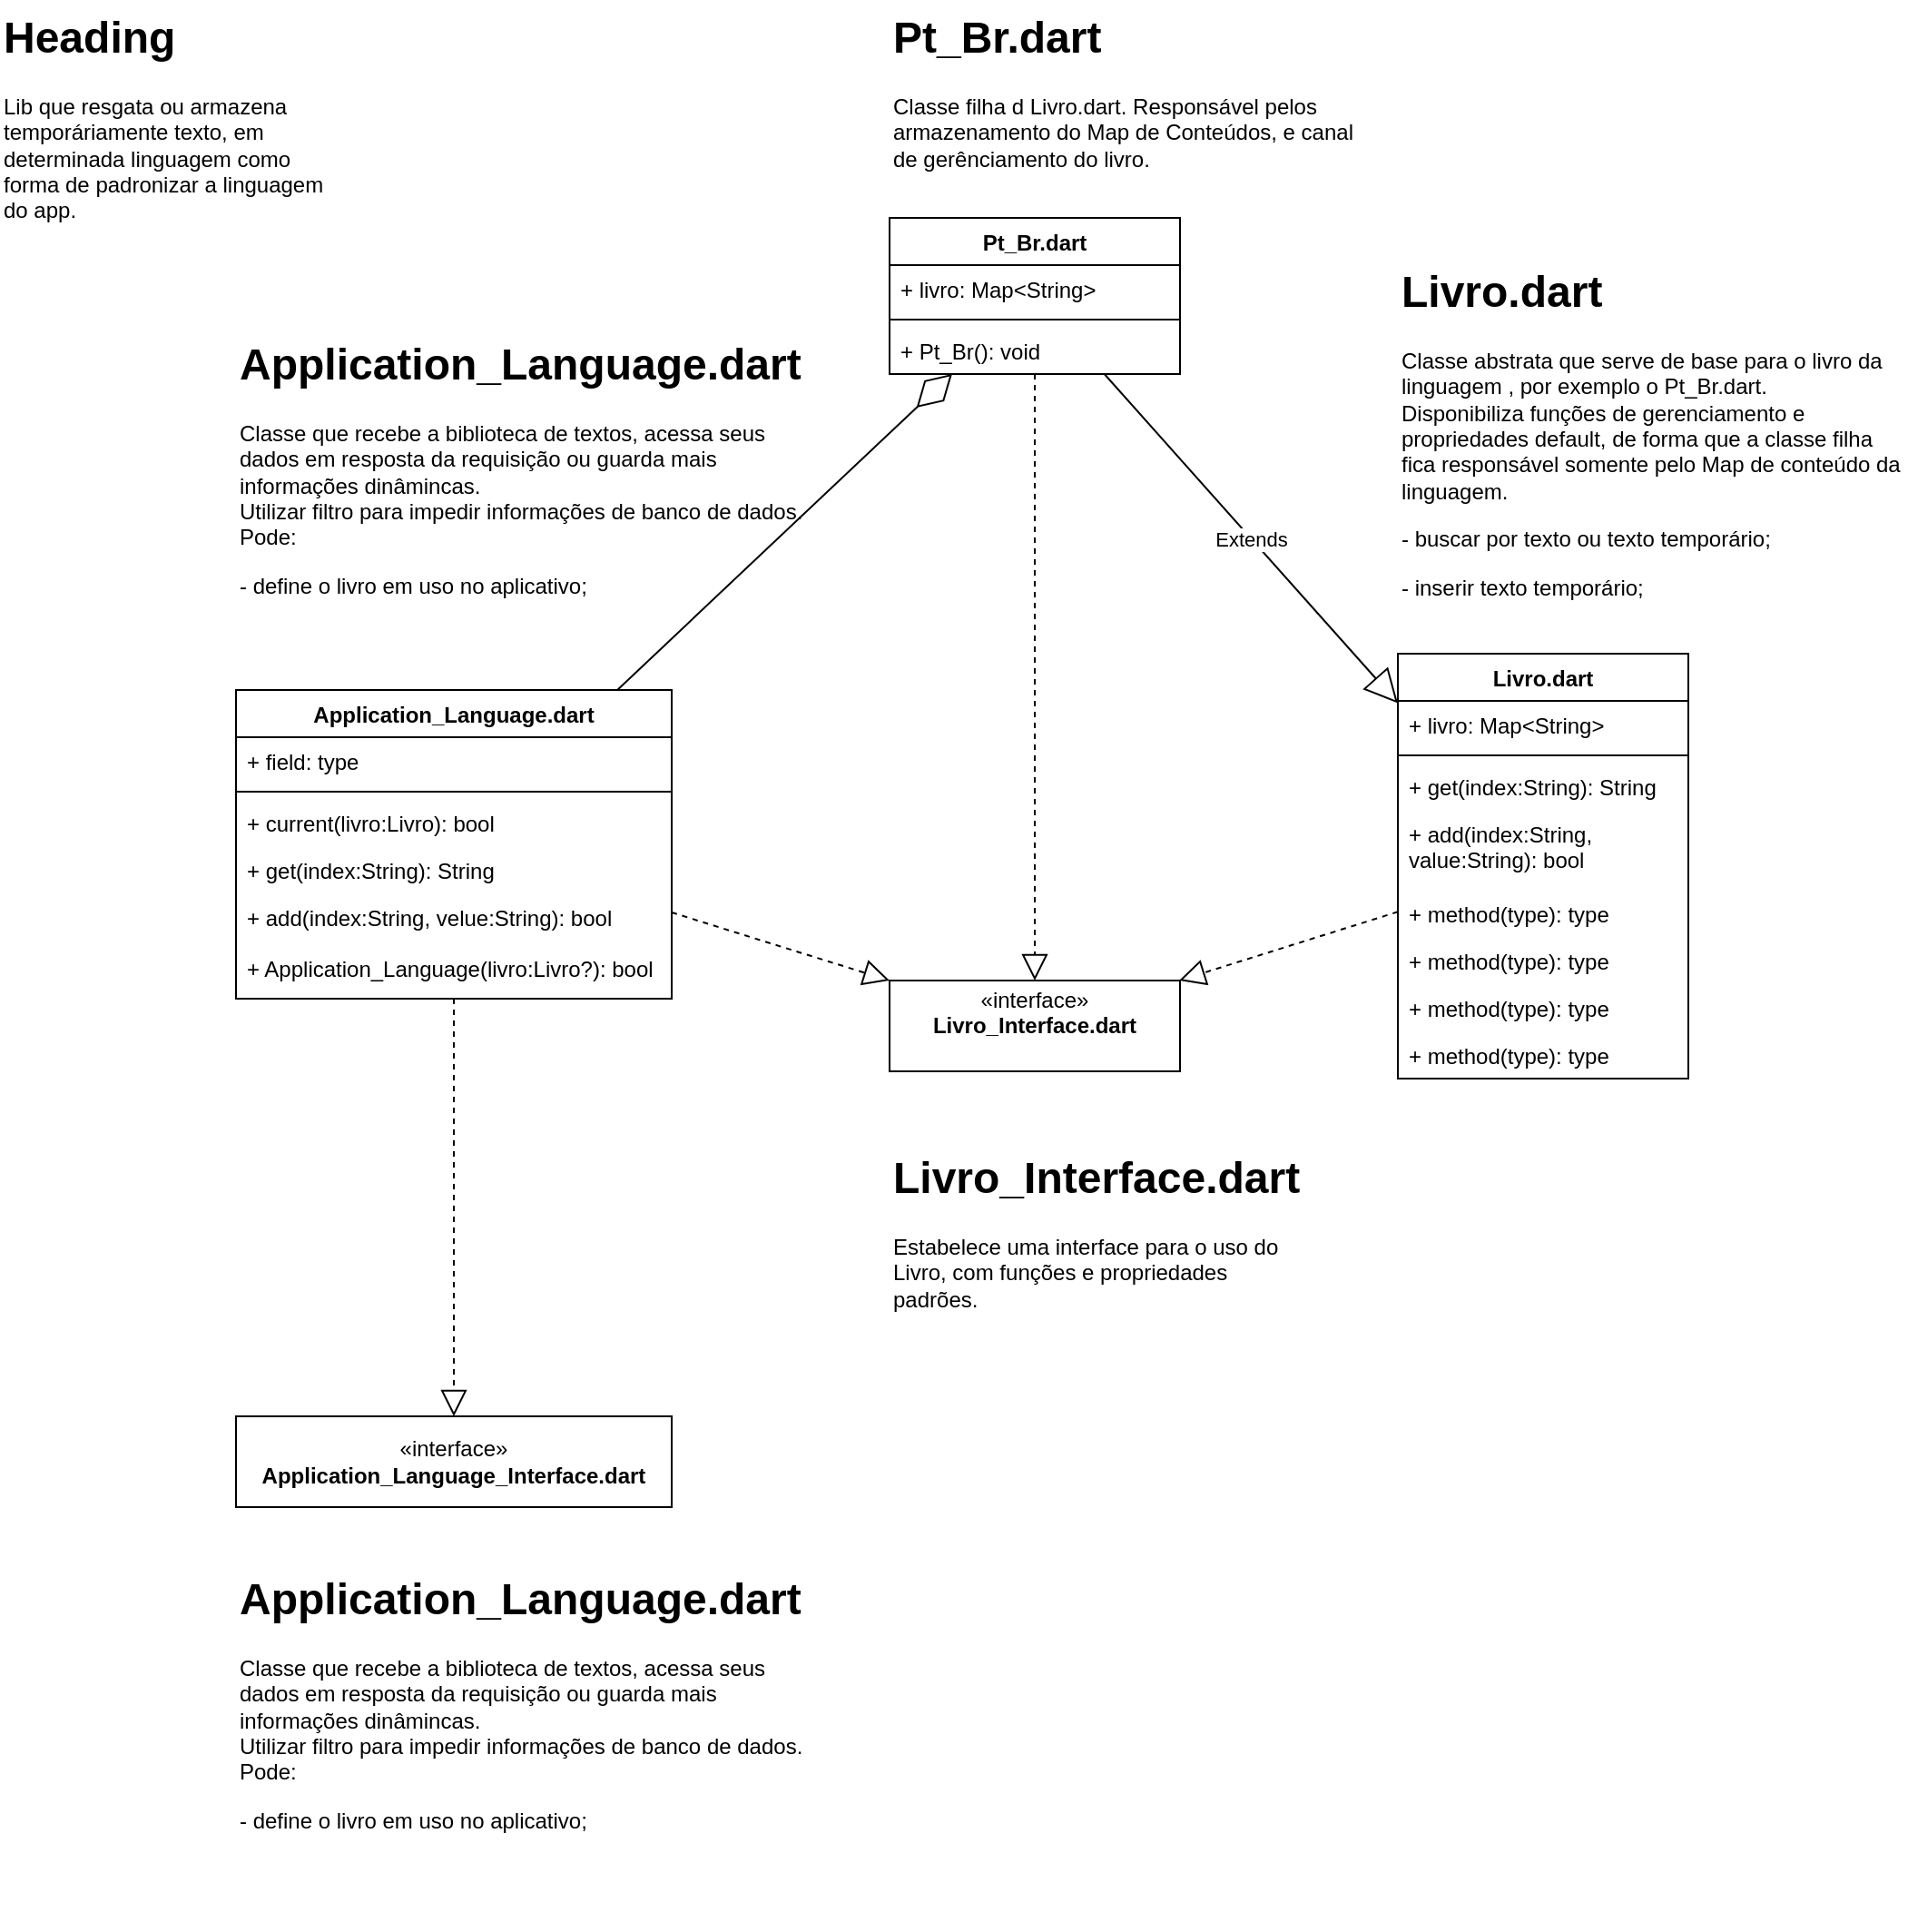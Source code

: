 <mxfile version="28.2.5">
  <diagram name="Página-1" id="AXWkNoGQTTntdao8Y1R_">
    <mxGraphModel dx="1186" dy="858" grid="1" gridSize="10" guides="1" tooltips="1" connect="1" arrows="1" fold="1" page="1" pageScale="1" pageWidth="1654" pageHeight="1169" math="0" shadow="0">
      <root>
        <mxCell id="0" />
        <mxCell id="1" parent="0" />
        <mxCell id="iathEXYEws56DmkSRBYK-1" value="&lt;h1 style=&quot;margin-top: 0px;&quot;&gt;Heading&lt;/h1&gt;&lt;p&gt;Lib que resgata ou armazena temporáriamente texto, em determinada linguagem como forma de padronizar a linguagem do app.&lt;/p&gt;" style="text;html=1;whiteSpace=wrap;overflow=hidden;rounded=0;" parent="1" vertex="1">
          <mxGeometry x="110" y="100" width="180" height="120" as="geometry" />
        </mxCell>
        <mxCell id="iathEXYEws56DmkSRBYK-2" value="&lt;h1 style=&quot;margin-top: 0px;&quot;&gt;Application_Language.dart&lt;/h1&gt;&lt;p&gt;Classe que recebe a biblioteca de textos, acessa seus dados em resposta da requisição ou guarda mais informações dinâmincas.&lt;br&gt;Utilizar filtro para impedir informações de banco de dados.&lt;br&gt;Pode:&lt;/p&gt;&lt;p&gt;- define o livro em uso no aplicativo;&lt;/p&gt;&lt;p&gt;&lt;br&gt;&lt;/p&gt;&lt;p&gt;&lt;br&gt;&lt;/p&gt;&lt;p&gt;&lt;br&gt;&lt;/p&gt;" style="text;html=1;whiteSpace=wrap;overflow=hidden;rounded=0;" parent="1" vertex="1">
          <mxGeometry x="240" y="280" width="320" height="200" as="geometry" />
        </mxCell>
        <mxCell id="iathEXYEws56DmkSRBYK-3" value="&lt;h1 style=&quot;margin-top: 0px;&quot;&gt;Livro.dart&lt;/h1&gt;&lt;p&gt;Classe abstrata que serve de base para o livro da linguagem , por exemplo o Pt_Br.dart.&lt;br&gt;Disponibiliza funções de gerenciamento e propriedades default, de forma que a classe filha fica responsável somente pelo Map de conteúdo da linguagem.&lt;/p&gt;&lt;p&gt;- buscar por texto ou texto temporário;&lt;/p&gt;&lt;p&gt;- inserir texto temporário;&lt;/p&gt;" style="text;html=1;whiteSpace=wrap;overflow=hidden;rounded=0;" parent="1" vertex="1">
          <mxGeometry x="880" y="240" width="280" height="220" as="geometry" />
        </mxCell>
        <mxCell id="iathEXYEws56DmkSRBYK-4" value="&lt;h1 style=&quot;margin-top: 0px;&quot;&gt;Pt_Br.dart&lt;/h1&gt;&lt;p&gt;Classe filha d Livro.dart. Responsável pelos armazenamento do Map de Conteúdos, e canal de gerênciamento do livro.&lt;/p&gt;" style="text;html=1;whiteSpace=wrap;overflow=hidden;rounded=0;" parent="1" vertex="1">
          <mxGeometry x="600" y="100" width="270" height="120" as="geometry" />
        </mxCell>
        <mxCell id="3_5NwmziRJ0OpT4MG7iL-1" value="Application_Language.dart" style="swimlane;fontStyle=1;align=center;verticalAlign=top;childLayout=stackLayout;horizontal=1;startSize=26;horizontalStack=0;resizeParent=1;resizeParentMax=0;resizeLast=0;collapsible=1;marginBottom=0;whiteSpace=wrap;html=1;" vertex="1" parent="1">
          <mxGeometry x="240" y="480" width="240" height="170" as="geometry" />
        </mxCell>
        <mxCell id="3_5NwmziRJ0OpT4MG7iL-2" value="+ field: type" style="text;strokeColor=none;fillColor=none;align=left;verticalAlign=top;spacingLeft=4;spacingRight=4;overflow=hidden;rotatable=0;points=[[0,0.5],[1,0.5]];portConstraint=eastwest;whiteSpace=wrap;html=1;" vertex="1" parent="3_5NwmziRJ0OpT4MG7iL-1">
          <mxGeometry y="26" width="240" height="26" as="geometry" />
        </mxCell>
        <mxCell id="3_5NwmziRJ0OpT4MG7iL-3" value="" style="line;strokeWidth=1;fillColor=none;align=left;verticalAlign=middle;spacingTop=-1;spacingLeft=3;spacingRight=3;rotatable=0;labelPosition=right;points=[];portConstraint=eastwest;strokeColor=inherit;" vertex="1" parent="3_5NwmziRJ0OpT4MG7iL-1">
          <mxGeometry y="52" width="240" height="8" as="geometry" />
        </mxCell>
        <mxCell id="3_5NwmziRJ0OpT4MG7iL-4" value="+ current(livro:Livro): bool" style="text;strokeColor=none;fillColor=none;align=left;verticalAlign=top;spacingLeft=4;spacingRight=4;overflow=hidden;rotatable=0;points=[[0,0.5],[1,0.5]];portConstraint=eastwest;whiteSpace=wrap;html=1;" vertex="1" parent="3_5NwmziRJ0OpT4MG7iL-1">
          <mxGeometry y="60" width="240" height="26" as="geometry" />
        </mxCell>
        <mxCell id="3_5NwmziRJ0OpT4MG7iL-19" value="+ get(index:String): String" style="text;strokeColor=none;fillColor=none;align=left;verticalAlign=top;spacingLeft=4;spacingRight=4;overflow=hidden;rotatable=0;points=[[0,0.5],[1,0.5]];portConstraint=eastwest;whiteSpace=wrap;html=1;" vertex="1" parent="3_5NwmziRJ0OpT4MG7iL-1">
          <mxGeometry y="86" width="240" height="26" as="geometry" />
        </mxCell>
        <mxCell id="3_5NwmziRJ0OpT4MG7iL-20" value="+ add(index:String, velue:String): bool" style="text;strokeColor=none;fillColor=none;align=left;verticalAlign=top;spacingLeft=4;spacingRight=4;overflow=hidden;rotatable=0;points=[[0,0.5],[1,0.5]];portConstraint=eastwest;whiteSpace=wrap;html=1;" vertex="1" parent="3_5NwmziRJ0OpT4MG7iL-1">
          <mxGeometry y="112" width="240" height="28" as="geometry" />
        </mxCell>
        <mxCell id="3_5NwmziRJ0OpT4MG7iL-35" value="+ Application_Language(livro:Livro?): bool" style="text;strokeColor=none;fillColor=none;align=left;verticalAlign=top;spacingLeft=4;spacingRight=4;overflow=hidden;rotatable=0;points=[[0,0.5],[1,0.5]];portConstraint=eastwest;whiteSpace=wrap;html=1;" vertex="1" parent="3_5NwmziRJ0OpT4MG7iL-1">
          <mxGeometry y="140" width="240" height="30" as="geometry" />
        </mxCell>
        <mxCell id="3_5NwmziRJ0OpT4MG7iL-5" value="Livro.dart" style="swimlane;fontStyle=1;align=center;verticalAlign=top;childLayout=stackLayout;horizontal=1;startSize=26;horizontalStack=0;resizeParent=1;resizeParentMax=0;resizeLast=0;collapsible=1;marginBottom=0;whiteSpace=wrap;html=1;" vertex="1" parent="1">
          <mxGeometry x="880" y="460" width="160" height="234" as="geometry" />
        </mxCell>
        <mxCell id="3_5NwmziRJ0OpT4MG7iL-6" value="+ livro: Map&amp;lt;String&amp;gt;" style="text;strokeColor=none;fillColor=none;align=left;verticalAlign=top;spacingLeft=4;spacingRight=4;overflow=hidden;rotatable=0;points=[[0,0.5],[1,0.5]];portConstraint=eastwest;whiteSpace=wrap;html=1;" vertex="1" parent="3_5NwmziRJ0OpT4MG7iL-5">
          <mxGeometry y="26" width="160" height="26" as="geometry" />
        </mxCell>
        <mxCell id="3_5NwmziRJ0OpT4MG7iL-7" value="" style="line;strokeWidth=1;fillColor=none;align=left;verticalAlign=middle;spacingTop=-1;spacingLeft=3;spacingRight=3;rotatable=0;labelPosition=right;points=[];portConstraint=eastwest;strokeColor=inherit;" vertex="1" parent="3_5NwmziRJ0OpT4MG7iL-5">
          <mxGeometry y="52" width="160" height="8" as="geometry" />
        </mxCell>
        <mxCell id="3_5NwmziRJ0OpT4MG7iL-8" value="+ get(index:String): String" style="text;strokeColor=none;fillColor=none;align=left;verticalAlign=top;spacingLeft=4;spacingRight=4;overflow=hidden;rotatable=0;points=[[0,0.5],[1,0.5]];portConstraint=eastwest;whiteSpace=wrap;html=1;" vertex="1" parent="3_5NwmziRJ0OpT4MG7iL-5">
          <mxGeometry y="60" width="160" height="26" as="geometry" />
        </mxCell>
        <mxCell id="3_5NwmziRJ0OpT4MG7iL-13" value="+ add(index:String, value:String): bool" style="text;strokeColor=none;fillColor=none;align=left;verticalAlign=top;spacingLeft=4;spacingRight=4;overflow=hidden;rotatable=0;points=[[0,0.5],[1,0.5]];portConstraint=eastwest;whiteSpace=wrap;html=1;" vertex="1" parent="3_5NwmziRJ0OpT4MG7iL-5">
          <mxGeometry y="86" width="160" height="44" as="geometry" />
        </mxCell>
        <mxCell id="3_5NwmziRJ0OpT4MG7iL-15" value="+ method(type): type" style="text;strokeColor=none;fillColor=none;align=left;verticalAlign=top;spacingLeft=4;spacingRight=4;overflow=hidden;rotatable=0;points=[[0,0.5],[1,0.5]];portConstraint=eastwest;whiteSpace=wrap;html=1;" vertex="1" parent="3_5NwmziRJ0OpT4MG7iL-5">
          <mxGeometry y="130" width="160" height="26" as="geometry" />
        </mxCell>
        <mxCell id="3_5NwmziRJ0OpT4MG7iL-16" value="+ method(type): type" style="text;strokeColor=none;fillColor=none;align=left;verticalAlign=top;spacingLeft=4;spacingRight=4;overflow=hidden;rotatable=0;points=[[0,0.5],[1,0.5]];portConstraint=eastwest;whiteSpace=wrap;html=1;" vertex="1" parent="3_5NwmziRJ0OpT4MG7iL-5">
          <mxGeometry y="156" width="160" height="26" as="geometry" />
        </mxCell>
        <mxCell id="3_5NwmziRJ0OpT4MG7iL-17" value="+ method(type): type" style="text;strokeColor=none;fillColor=none;align=left;verticalAlign=top;spacingLeft=4;spacingRight=4;overflow=hidden;rotatable=0;points=[[0,0.5],[1,0.5]];portConstraint=eastwest;whiteSpace=wrap;html=1;" vertex="1" parent="3_5NwmziRJ0OpT4MG7iL-5">
          <mxGeometry y="182" width="160" height="26" as="geometry" />
        </mxCell>
        <mxCell id="3_5NwmziRJ0OpT4MG7iL-18" value="+ method(type): type" style="text;strokeColor=none;fillColor=none;align=left;verticalAlign=top;spacingLeft=4;spacingRight=4;overflow=hidden;rotatable=0;points=[[0,0.5],[1,0.5]];portConstraint=eastwest;whiteSpace=wrap;html=1;" vertex="1" parent="3_5NwmziRJ0OpT4MG7iL-5">
          <mxGeometry y="208" width="160" height="26" as="geometry" />
        </mxCell>
        <mxCell id="3_5NwmziRJ0OpT4MG7iL-9" value="Pt_Br.dart" style="swimlane;fontStyle=1;align=center;verticalAlign=top;childLayout=stackLayout;horizontal=1;startSize=26;horizontalStack=0;resizeParent=1;resizeParentMax=0;resizeLast=0;collapsible=1;marginBottom=0;whiteSpace=wrap;html=1;" vertex="1" parent="1">
          <mxGeometry x="600" y="220" width="160" height="86" as="geometry" />
        </mxCell>
        <mxCell id="3_5NwmziRJ0OpT4MG7iL-10" value="+ livro: Map&amp;lt;String&amp;gt;" style="text;strokeColor=none;fillColor=none;align=left;verticalAlign=top;spacingLeft=4;spacingRight=4;overflow=hidden;rotatable=0;points=[[0,0.5],[1,0.5]];portConstraint=eastwest;whiteSpace=wrap;html=1;" vertex="1" parent="3_5NwmziRJ0OpT4MG7iL-9">
          <mxGeometry y="26" width="160" height="26" as="geometry" />
        </mxCell>
        <mxCell id="3_5NwmziRJ0OpT4MG7iL-11" value="" style="line;strokeWidth=1;fillColor=none;align=left;verticalAlign=middle;spacingTop=-1;spacingLeft=3;spacingRight=3;rotatable=0;labelPosition=right;points=[];portConstraint=eastwest;strokeColor=inherit;" vertex="1" parent="3_5NwmziRJ0OpT4MG7iL-9">
          <mxGeometry y="52" width="160" height="8" as="geometry" />
        </mxCell>
        <mxCell id="3_5NwmziRJ0OpT4MG7iL-21" value="+ Pt_Br(): void" style="text;strokeColor=none;fillColor=none;align=left;verticalAlign=top;spacingLeft=4;spacingRight=4;overflow=hidden;rotatable=0;points=[[0,0.5],[1,0.5]];portConstraint=eastwest;whiteSpace=wrap;html=1;" vertex="1" parent="3_5NwmziRJ0OpT4MG7iL-9">
          <mxGeometry y="60" width="160" height="26" as="geometry" />
        </mxCell>
        <mxCell id="3_5NwmziRJ0OpT4MG7iL-22" value="«interface»&lt;br&gt;&lt;b&gt;Livro_Interface.dart&lt;/b&gt;&lt;div&gt;&lt;b&gt;&lt;br&gt;&lt;/b&gt;&lt;/div&gt;" style="html=1;whiteSpace=wrap;" vertex="1" parent="1">
          <mxGeometry x="600" y="640" width="160" height="50" as="geometry" />
        </mxCell>
        <mxCell id="3_5NwmziRJ0OpT4MG7iL-23" value="Extends" style="endArrow=block;endSize=16;endFill=0;html=1;rounded=0;" edge="1" parent="1" source="3_5NwmziRJ0OpT4MG7iL-9" target="3_5NwmziRJ0OpT4MG7iL-5">
          <mxGeometry width="160" relative="1" as="geometry">
            <mxPoint x="600" y="560" as="sourcePoint" />
            <mxPoint x="760" y="560" as="targetPoint" />
          </mxGeometry>
        </mxCell>
        <mxCell id="3_5NwmziRJ0OpT4MG7iL-24" value="" style="endArrow=block;dashed=1;endFill=0;endSize=12;html=1;rounded=0;" edge="1" parent="1" source="3_5NwmziRJ0OpT4MG7iL-9" target="3_5NwmziRJ0OpT4MG7iL-22">
          <mxGeometry width="160" relative="1" as="geometry">
            <mxPoint x="600" y="560" as="sourcePoint" />
            <mxPoint x="760" y="560" as="targetPoint" />
          </mxGeometry>
        </mxCell>
        <mxCell id="3_5NwmziRJ0OpT4MG7iL-25" value="" style="endArrow=block;dashed=1;endFill=0;endSize=12;html=1;rounded=0;" edge="1" parent="1" source="3_5NwmziRJ0OpT4MG7iL-5" target="3_5NwmziRJ0OpT4MG7iL-22">
          <mxGeometry width="160" relative="1" as="geometry">
            <mxPoint x="600" y="560" as="sourcePoint" />
            <mxPoint x="760" y="560" as="targetPoint" />
          </mxGeometry>
        </mxCell>
        <mxCell id="3_5NwmziRJ0OpT4MG7iL-26" value="" style="endArrow=diamondThin;endFill=0;endSize=24;html=1;rounded=0;" edge="1" parent="1" source="3_5NwmziRJ0OpT4MG7iL-1" target="3_5NwmziRJ0OpT4MG7iL-9">
          <mxGeometry width="160" relative="1" as="geometry">
            <mxPoint x="600" y="560" as="sourcePoint" />
            <mxPoint x="760" y="560" as="targetPoint" />
          </mxGeometry>
        </mxCell>
        <mxCell id="3_5NwmziRJ0OpT4MG7iL-28" value="&lt;h1 style=&quot;margin-top: 0px;&quot;&gt;Livro_Interface.dart&lt;/h1&gt;&lt;p&gt;Estabelece uma interface para o uso do Livro, com funções e propriedades padrões.&lt;/p&gt;" style="text;html=1;whiteSpace=wrap;overflow=hidden;rounded=0;" vertex="1" parent="1">
          <mxGeometry x="600" y="728" width="230" height="120" as="geometry" />
        </mxCell>
        <mxCell id="3_5NwmziRJ0OpT4MG7iL-29" value="&lt;h1 style=&quot;margin-top: 0px;&quot;&gt;Application_Language.dart&lt;/h1&gt;&lt;p&gt;Classe que recebe a biblioteca de textos, acessa seus dados em resposta da requisição ou guarda mais informações dinâmincas.&lt;br&gt;Utilizar filtro para impedir informações de banco de dados.&lt;br&gt;Pode:&lt;/p&gt;&lt;p&gt;- define o livro em uso no aplicativo;&lt;/p&gt;&lt;p&gt;&lt;br&gt;&lt;/p&gt;&lt;p&gt;&lt;br&gt;&lt;/p&gt;&lt;p&gt;&lt;br&gt;&lt;/p&gt;" style="text;html=1;whiteSpace=wrap;overflow=hidden;rounded=0;" vertex="1" parent="1">
          <mxGeometry x="240" y="960" width="320" height="200" as="geometry" />
        </mxCell>
        <mxCell id="3_5NwmziRJ0OpT4MG7iL-30" value="«interface»&lt;br&gt;&lt;b&gt;Application_Language_Interface.dart&lt;/b&gt;" style="html=1;whiteSpace=wrap;" vertex="1" parent="1">
          <mxGeometry x="240" y="880" width="240" height="50" as="geometry" />
        </mxCell>
        <mxCell id="3_5NwmziRJ0OpT4MG7iL-31" value="" style="endArrow=block;dashed=1;endFill=0;endSize=12;html=1;rounded=0;" edge="1" parent="1" source="3_5NwmziRJ0OpT4MG7iL-1" target="3_5NwmziRJ0OpT4MG7iL-30">
          <mxGeometry width="160" relative="1" as="geometry">
            <mxPoint x="600" y="850" as="sourcePoint" />
            <mxPoint x="760" y="850" as="targetPoint" />
          </mxGeometry>
        </mxCell>
        <mxCell id="3_5NwmziRJ0OpT4MG7iL-34" value="" style="endArrow=block;dashed=1;endFill=0;endSize=12;html=1;rounded=0;" edge="1" parent="1" source="3_5NwmziRJ0OpT4MG7iL-1" target="3_5NwmziRJ0OpT4MG7iL-22">
          <mxGeometry width="160" relative="1" as="geometry">
            <mxPoint x="400" y="720" as="sourcePoint" />
            <mxPoint x="560" y="720" as="targetPoint" />
          </mxGeometry>
        </mxCell>
      </root>
    </mxGraphModel>
  </diagram>
</mxfile>
